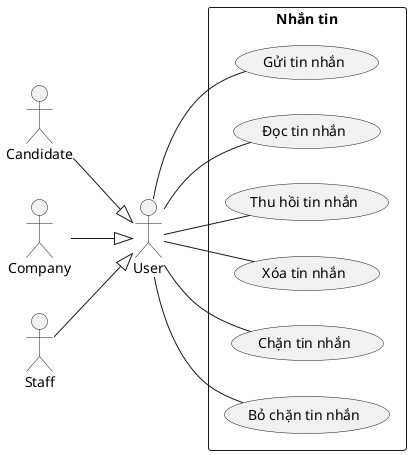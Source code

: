 @startuml NhanTin
left to right direction

actor "User" as nguoiDung
actor "Candidate" as nguoiUngTuyen
actor "Company" as congTyTuyenDung
actor "Staff" as nhanVien

rectangle "Nhắn tin" {
    usecase "Gửi tin nhắn" as guiTinNhan
    usecase "Đọc tin nhắn" as docTinNhan
    usecase "Thu hồi tin nhắn" as thuHoiTinNhan
    usecase "Xóa tin nhắn" as xoaTinNhan
    usecase "Chặn tin nhắn" as chanTinNhan
    usecase "Bỏ chặn tin nhắn" as boChanTinNhan
}

nguoiDung -- guiTinNhan
nguoiDung -- docTinNhan
nguoiDung -- thuHoiTinNhan
nguoiDung -- xoaTinNhan
nguoiDung -- chanTinNhan
nguoiDung -- boChanTinNhan

nguoiUngTuyen --^ nguoiDung

congTyTuyenDung --^ nguoiDung

nhanVien --^ nguoiDung

@enduml
